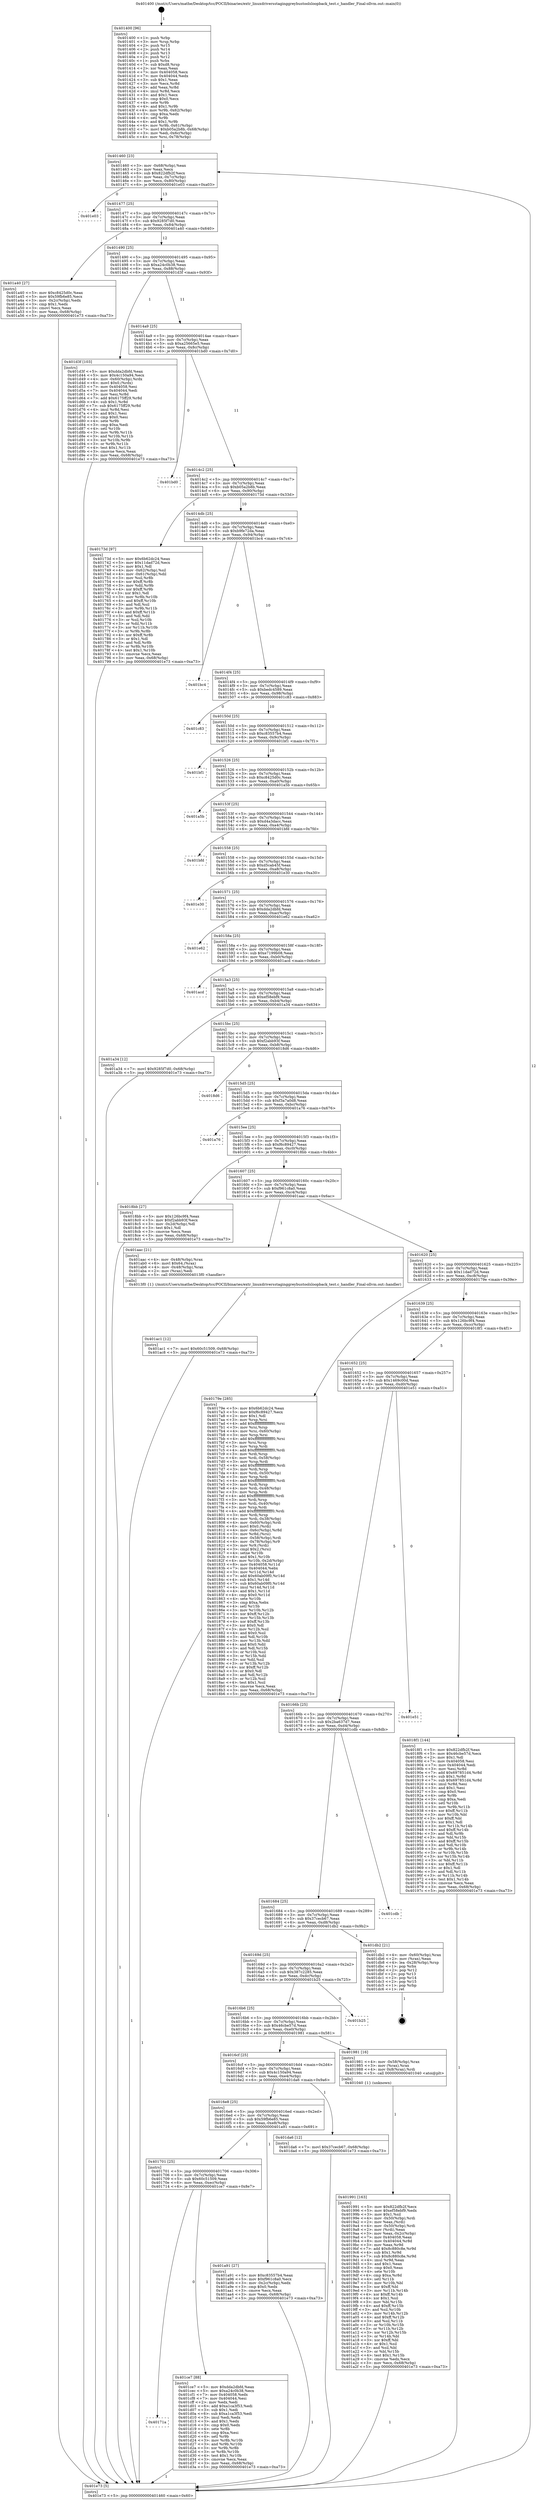 digraph "0x401400" {
  label = "0x401400 (/mnt/c/Users/mathe/Desktop/tcc/POCII/binaries/extr_linuxdriversstaginggreybustoolsloopback_test.c_handler_Final-ollvm.out::main(0))"
  labelloc = "t"
  node[shape=record]

  Entry [label="",width=0.3,height=0.3,shape=circle,fillcolor=black,style=filled]
  "0x401460" [label="{
     0x401460 [23]\l
     | [instrs]\l
     &nbsp;&nbsp;0x401460 \<+3\>: mov -0x68(%rbp),%eax\l
     &nbsp;&nbsp;0x401463 \<+2\>: mov %eax,%ecx\l
     &nbsp;&nbsp;0x401465 \<+6\>: sub $0x822dfb2f,%ecx\l
     &nbsp;&nbsp;0x40146b \<+3\>: mov %eax,-0x7c(%rbp)\l
     &nbsp;&nbsp;0x40146e \<+3\>: mov %ecx,-0x80(%rbp)\l
     &nbsp;&nbsp;0x401471 \<+6\>: je 0000000000401e03 \<main+0xa03\>\l
  }"]
  "0x401e03" [label="{
     0x401e03\l
  }", style=dashed]
  "0x401477" [label="{
     0x401477 [25]\l
     | [instrs]\l
     &nbsp;&nbsp;0x401477 \<+5\>: jmp 000000000040147c \<main+0x7c\>\l
     &nbsp;&nbsp;0x40147c \<+3\>: mov -0x7c(%rbp),%eax\l
     &nbsp;&nbsp;0x40147f \<+5\>: sub $0x9285f7d0,%eax\l
     &nbsp;&nbsp;0x401484 \<+6\>: mov %eax,-0x84(%rbp)\l
     &nbsp;&nbsp;0x40148a \<+6\>: je 0000000000401a40 \<main+0x640\>\l
  }"]
  Exit [label="",width=0.3,height=0.3,shape=circle,fillcolor=black,style=filled,peripheries=2]
  "0x401a40" [label="{
     0x401a40 [27]\l
     | [instrs]\l
     &nbsp;&nbsp;0x401a40 \<+5\>: mov $0xc8425d0c,%eax\l
     &nbsp;&nbsp;0x401a45 \<+5\>: mov $0x59fb6e85,%ecx\l
     &nbsp;&nbsp;0x401a4a \<+3\>: mov -0x2c(%rbp),%edx\l
     &nbsp;&nbsp;0x401a4d \<+3\>: cmp $0x1,%edx\l
     &nbsp;&nbsp;0x401a50 \<+3\>: cmovl %ecx,%eax\l
     &nbsp;&nbsp;0x401a53 \<+3\>: mov %eax,-0x68(%rbp)\l
     &nbsp;&nbsp;0x401a56 \<+5\>: jmp 0000000000401e73 \<main+0xa73\>\l
  }"]
  "0x401490" [label="{
     0x401490 [25]\l
     | [instrs]\l
     &nbsp;&nbsp;0x401490 \<+5\>: jmp 0000000000401495 \<main+0x95\>\l
     &nbsp;&nbsp;0x401495 \<+3\>: mov -0x7c(%rbp),%eax\l
     &nbsp;&nbsp;0x401498 \<+5\>: sub $0xa24c0b38,%eax\l
     &nbsp;&nbsp;0x40149d \<+6\>: mov %eax,-0x88(%rbp)\l
     &nbsp;&nbsp;0x4014a3 \<+6\>: je 0000000000401d3f \<main+0x93f\>\l
  }"]
  "0x40171a" [label="{
     0x40171a\l
  }", style=dashed]
  "0x401d3f" [label="{
     0x401d3f [103]\l
     | [instrs]\l
     &nbsp;&nbsp;0x401d3f \<+5\>: mov $0xdda2dbfd,%eax\l
     &nbsp;&nbsp;0x401d44 \<+5\>: mov $0x4c150a94,%ecx\l
     &nbsp;&nbsp;0x401d49 \<+4\>: mov -0x60(%rbp),%rdx\l
     &nbsp;&nbsp;0x401d4d \<+6\>: movl $0x0,(%rdx)\l
     &nbsp;&nbsp;0x401d53 \<+7\>: mov 0x404058,%esi\l
     &nbsp;&nbsp;0x401d5a \<+7\>: mov 0x404044,%edi\l
     &nbsp;&nbsp;0x401d61 \<+3\>: mov %esi,%r8d\l
     &nbsp;&nbsp;0x401d64 \<+7\>: add $0x6175ff29,%r8d\l
     &nbsp;&nbsp;0x401d6b \<+4\>: sub $0x1,%r8d\l
     &nbsp;&nbsp;0x401d6f \<+7\>: sub $0x6175ff29,%r8d\l
     &nbsp;&nbsp;0x401d76 \<+4\>: imul %r8d,%esi\l
     &nbsp;&nbsp;0x401d7a \<+3\>: and $0x1,%esi\l
     &nbsp;&nbsp;0x401d7d \<+3\>: cmp $0x0,%esi\l
     &nbsp;&nbsp;0x401d80 \<+4\>: sete %r9b\l
     &nbsp;&nbsp;0x401d84 \<+3\>: cmp $0xa,%edi\l
     &nbsp;&nbsp;0x401d87 \<+4\>: setl %r10b\l
     &nbsp;&nbsp;0x401d8b \<+3\>: mov %r9b,%r11b\l
     &nbsp;&nbsp;0x401d8e \<+3\>: and %r10b,%r11b\l
     &nbsp;&nbsp;0x401d91 \<+3\>: xor %r10b,%r9b\l
     &nbsp;&nbsp;0x401d94 \<+3\>: or %r9b,%r11b\l
     &nbsp;&nbsp;0x401d97 \<+4\>: test $0x1,%r11b\l
     &nbsp;&nbsp;0x401d9b \<+3\>: cmovne %ecx,%eax\l
     &nbsp;&nbsp;0x401d9e \<+3\>: mov %eax,-0x68(%rbp)\l
     &nbsp;&nbsp;0x401da1 \<+5\>: jmp 0000000000401e73 \<main+0xa73\>\l
  }"]
  "0x4014a9" [label="{
     0x4014a9 [25]\l
     | [instrs]\l
     &nbsp;&nbsp;0x4014a9 \<+5\>: jmp 00000000004014ae \<main+0xae\>\l
     &nbsp;&nbsp;0x4014ae \<+3\>: mov -0x7c(%rbp),%eax\l
     &nbsp;&nbsp;0x4014b1 \<+5\>: sub $0xa25665e5,%eax\l
     &nbsp;&nbsp;0x4014b6 \<+6\>: mov %eax,-0x8c(%rbp)\l
     &nbsp;&nbsp;0x4014bc \<+6\>: je 0000000000401bd0 \<main+0x7d0\>\l
  }"]
  "0x401ce7" [label="{
     0x401ce7 [88]\l
     | [instrs]\l
     &nbsp;&nbsp;0x401ce7 \<+5\>: mov $0xdda2dbfd,%eax\l
     &nbsp;&nbsp;0x401cec \<+5\>: mov $0xa24c0b38,%ecx\l
     &nbsp;&nbsp;0x401cf1 \<+7\>: mov 0x404058,%edx\l
     &nbsp;&nbsp;0x401cf8 \<+7\>: mov 0x404044,%esi\l
     &nbsp;&nbsp;0x401cff \<+2\>: mov %edx,%edi\l
     &nbsp;&nbsp;0x401d01 \<+6\>: add $0xa1ca3f53,%edi\l
     &nbsp;&nbsp;0x401d07 \<+3\>: sub $0x1,%edi\l
     &nbsp;&nbsp;0x401d0a \<+6\>: sub $0xa1ca3f53,%edi\l
     &nbsp;&nbsp;0x401d10 \<+3\>: imul %edi,%edx\l
     &nbsp;&nbsp;0x401d13 \<+3\>: and $0x1,%edx\l
     &nbsp;&nbsp;0x401d16 \<+3\>: cmp $0x0,%edx\l
     &nbsp;&nbsp;0x401d19 \<+4\>: sete %r8b\l
     &nbsp;&nbsp;0x401d1d \<+3\>: cmp $0xa,%esi\l
     &nbsp;&nbsp;0x401d20 \<+4\>: setl %r9b\l
     &nbsp;&nbsp;0x401d24 \<+3\>: mov %r8b,%r10b\l
     &nbsp;&nbsp;0x401d27 \<+3\>: and %r9b,%r10b\l
     &nbsp;&nbsp;0x401d2a \<+3\>: xor %r9b,%r8b\l
     &nbsp;&nbsp;0x401d2d \<+3\>: or %r8b,%r10b\l
     &nbsp;&nbsp;0x401d30 \<+4\>: test $0x1,%r10b\l
     &nbsp;&nbsp;0x401d34 \<+3\>: cmovne %ecx,%eax\l
     &nbsp;&nbsp;0x401d37 \<+3\>: mov %eax,-0x68(%rbp)\l
     &nbsp;&nbsp;0x401d3a \<+5\>: jmp 0000000000401e73 \<main+0xa73\>\l
  }"]
  "0x401bd0" [label="{
     0x401bd0\l
  }", style=dashed]
  "0x4014c2" [label="{
     0x4014c2 [25]\l
     | [instrs]\l
     &nbsp;&nbsp;0x4014c2 \<+5\>: jmp 00000000004014c7 \<main+0xc7\>\l
     &nbsp;&nbsp;0x4014c7 \<+3\>: mov -0x7c(%rbp),%eax\l
     &nbsp;&nbsp;0x4014ca \<+5\>: sub $0xb05a2b8b,%eax\l
     &nbsp;&nbsp;0x4014cf \<+6\>: mov %eax,-0x90(%rbp)\l
     &nbsp;&nbsp;0x4014d5 \<+6\>: je 000000000040173d \<main+0x33d\>\l
  }"]
  "0x401ac1" [label="{
     0x401ac1 [12]\l
     | [instrs]\l
     &nbsp;&nbsp;0x401ac1 \<+7\>: movl $0x60c51509,-0x68(%rbp)\l
     &nbsp;&nbsp;0x401ac8 \<+5\>: jmp 0000000000401e73 \<main+0xa73\>\l
  }"]
  "0x40173d" [label="{
     0x40173d [97]\l
     | [instrs]\l
     &nbsp;&nbsp;0x40173d \<+5\>: mov $0x6b62dc24,%eax\l
     &nbsp;&nbsp;0x401742 \<+5\>: mov $0x11dad72d,%ecx\l
     &nbsp;&nbsp;0x401747 \<+2\>: mov $0x1,%dl\l
     &nbsp;&nbsp;0x401749 \<+4\>: mov -0x62(%rbp),%sil\l
     &nbsp;&nbsp;0x40174d \<+4\>: mov -0x61(%rbp),%dil\l
     &nbsp;&nbsp;0x401751 \<+3\>: mov %sil,%r8b\l
     &nbsp;&nbsp;0x401754 \<+4\>: xor $0xff,%r8b\l
     &nbsp;&nbsp;0x401758 \<+3\>: mov %dil,%r9b\l
     &nbsp;&nbsp;0x40175b \<+4\>: xor $0xff,%r9b\l
     &nbsp;&nbsp;0x40175f \<+3\>: xor $0x1,%dl\l
     &nbsp;&nbsp;0x401762 \<+3\>: mov %r8b,%r10b\l
     &nbsp;&nbsp;0x401765 \<+4\>: and $0xff,%r10b\l
     &nbsp;&nbsp;0x401769 \<+3\>: and %dl,%sil\l
     &nbsp;&nbsp;0x40176c \<+3\>: mov %r9b,%r11b\l
     &nbsp;&nbsp;0x40176f \<+4\>: and $0xff,%r11b\l
     &nbsp;&nbsp;0x401773 \<+3\>: and %dl,%dil\l
     &nbsp;&nbsp;0x401776 \<+3\>: or %sil,%r10b\l
     &nbsp;&nbsp;0x401779 \<+3\>: or %dil,%r11b\l
     &nbsp;&nbsp;0x40177c \<+3\>: xor %r11b,%r10b\l
     &nbsp;&nbsp;0x40177f \<+3\>: or %r9b,%r8b\l
     &nbsp;&nbsp;0x401782 \<+4\>: xor $0xff,%r8b\l
     &nbsp;&nbsp;0x401786 \<+3\>: or $0x1,%dl\l
     &nbsp;&nbsp;0x401789 \<+3\>: and %dl,%r8b\l
     &nbsp;&nbsp;0x40178c \<+3\>: or %r8b,%r10b\l
     &nbsp;&nbsp;0x40178f \<+4\>: test $0x1,%r10b\l
     &nbsp;&nbsp;0x401793 \<+3\>: cmovne %ecx,%eax\l
     &nbsp;&nbsp;0x401796 \<+3\>: mov %eax,-0x68(%rbp)\l
     &nbsp;&nbsp;0x401799 \<+5\>: jmp 0000000000401e73 \<main+0xa73\>\l
  }"]
  "0x4014db" [label="{
     0x4014db [25]\l
     | [instrs]\l
     &nbsp;&nbsp;0x4014db \<+5\>: jmp 00000000004014e0 \<main+0xe0\>\l
     &nbsp;&nbsp;0x4014e0 \<+3\>: mov -0x7c(%rbp),%eax\l
     &nbsp;&nbsp;0x4014e3 \<+5\>: sub $0xb9fe72da,%eax\l
     &nbsp;&nbsp;0x4014e8 \<+6\>: mov %eax,-0x94(%rbp)\l
     &nbsp;&nbsp;0x4014ee \<+6\>: je 0000000000401bc4 \<main+0x7c4\>\l
  }"]
  "0x401e73" [label="{
     0x401e73 [5]\l
     | [instrs]\l
     &nbsp;&nbsp;0x401e73 \<+5\>: jmp 0000000000401460 \<main+0x60\>\l
  }"]
  "0x401400" [label="{
     0x401400 [96]\l
     | [instrs]\l
     &nbsp;&nbsp;0x401400 \<+1\>: push %rbp\l
     &nbsp;&nbsp;0x401401 \<+3\>: mov %rsp,%rbp\l
     &nbsp;&nbsp;0x401404 \<+2\>: push %r15\l
     &nbsp;&nbsp;0x401406 \<+2\>: push %r14\l
     &nbsp;&nbsp;0x401408 \<+2\>: push %r13\l
     &nbsp;&nbsp;0x40140a \<+2\>: push %r12\l
     &nbsp;&nbsp;0x40140c \<+1\>: push %rbx\l
     &nbsp;&nbsp;0x40140d \<+7\>: sub $0xd8,%rsp\l
     &nbsp;&nbsp;0x401414 \<+2\>: xor %eax,%eax\l
     &nbsp;&nbsp;0x401416 \<+7\>: mov 0x404058,%ecx\l
     &nbsp;&nbsp;0x40141d \<+7\>: mov 0x404044,%edx\l
     &nbsp;&nbsp;0x401424 \<+3\>: sub $0x1,%eax\l
     &nbsp;&nbsp;0x401427 \<+3\>: mov %ecx,%r8d\l
     &nbsp;&nbsp;0x40142a \<+3\>: add %eax,%r8d\l
     &nbsp;&nbsp;0x40142d \<+4\>: imul %r8d,%ecx\l
     &nbsp;&nbsp;0x401431 \<+3\>: and $0x1,%ecx\l
     &nbsp;&nbsp;0x401434 \<+3\>: cmp $0x0,%ecx\l
     &nbsp;&nbsp;0x401437 \<+4\>: sete %r9b\l
     &nbsp;&nbsp;0x40143b \<+4\>: and $0x1,%r9b\l
     &nbsp;&nbsp;0x40143f \<+4\>: mov %r9b,-0x62(%rbp)\l
     &nbsp;&nbsp;0x401443 \<+3\>: cmp $0xa,%edx\l
     &nbsp;&nbsp;0x401446 \<+4\>: setl %r9b\l
     &nbsp;&nbsp;0x40144a \<+4\>: and $0x1,%r9b\l
     &nbsp;&nbsp;0x40144e \<+4\>: mov %r9b,-0x61(%rbp)\l
     &nbsp;&nbsp;0x401452 \<+7\>: movl $0xb05a2b8b,-0x68(%rbp)\l
     &nbsp;&nbsp;0x401459 \<+3\>: mov %edi,-0x6c(%rbp)\l
     &nbsp;&nbsp;0x40145c \<+4\>: mov %rsi,-0x78(%rbp)\l
  }"]
  "0x401701" [label="{
     0x401701 [25]\l
     | [instrs]\l
     &nbsp;&nbsp;0x401701 \<+5\>: jmp 0000000000401706 \<main+0x306\>\l
     &nbsp;&nbsp;0x401706 \<+3\>: mov -0x7c(%rbp),%eax\l
     &nbsp;&nbsp;0x401709 \<+5\>: sub $0x60c51509,%eax\l
     &nbsp;&nbsp;0x40170e \<+6\>: mov %eax,-0xec(%rbp)\l
     &nbsp;&nbsp;0x401714 \<+6\>: je 0000000000401ce7 \<main+0x8e7\>\l
  }"]
  "0x401bc4" [label="{
     0x401bc4\l
  }", style=dashed]
  "0x4014f4" [label="{
     0x4014f4 [25]\l
     | [instrs]\l
     &nbsp;&nbsp;0x4014f4 \<+5\>: jmp 00000000004014f9 \<main+0xf9\>\l
     &nbsp;&nbsp;0x4014f9 \<+3\>: mov -0x7c(%rbp),%eax\l
     &nbsp;&nbsp;0x4014fc \<+5\>: sub $0xbedc4589,%eax\l
     &nbsp;&nbsp;0x401501 \<+6\>: mov %eax,-0x98(%rbp)\l
     &nbsp;&nbsp;0x401507 \<+6\>: je 0000000000401c83 \<main+0x883\>\l
  }"]
  "0x401a91" [label="{
     0x401a91 [27]\l
     | [instrs]\l
     &nbsp;&nbsp;0x401a91 \<+5\>: mov $0xc83557b4,%eax\l
     &nbsp;&nbsp;0x401a96 \<+5\>: mov $0xf961c8a0,%ecx\l
     &nbsp;&nbsp;0x401a9b \<+3\>: mov -0x2c(%rbp),%edx\l
     &nbsp;&nbsp;0x401a9e \<+3\>: cmp $0x0,%edx\l
     &nbsp;&nbsp;0x401aa1 \<+3\>: cmove %ecx,%eax\l
     &nbsp;&nbsp;0x401aa4 \<+3\>: mov %eax,-0x68(%rbp)\l
     &nbsp;&nbsp;0x401aa7 \<+5\>: jmp 0000000000401e73 \<main+0xa73\>\l
  }"]
  "0x401c83" [label="{
     0x401c83\l
  }", style=dashed]
  "0x40150d" [label="{
     0x40150d [25]\l
     | [instrs]\l
     &nbsp;&nbsp;0x40150d \<+5\>: jmp 0000000000401512 \<main+0x112\>\l
     &nbsp;&nbsp;0x401512 \<+3\>: mov -0x7c(%rbp),%eax\l
     &nbsp;&nbsp;0x401515 \<+5\>: sub $0xc83557b4,%eax\l
     &nbsp;&nbsp;0x40151a \<+6\>: mov %eax,-0x9c(%rbp)\l
     &nbsp;&nbsp;0x401520 \<+6\>: je 0000000000401bf1 \<main+0x7f1\>\l
  }"]
  "0x4016e8" [label="{
     0x4016e8 [25]\l
     | [instrs]\l
     &nbsp;&nbsp;0x4016e8 \<+5\>: jmp 00000000004016ed \<main+0x2ed\>\l
     &nbsp;&nbsp;0x4016ed \<+3\>: mov -0x7c(%rbp),%eax\l
     &nbsp;&nbsp;0x4016f0 \<+5\>: sub $0x59fb6e85,%eax\l
     &nbsp;&nbsp;0x4016f5 \<+6\>: mov %eax,-0xe8(%rbp)\l
     &nbsp;&nbsp;0x4016fb \<+6\>: je 0000000000401a91 \<main+0x691\>\l
  }"]
  "0x401bf1" [label="{
     0x401bf1\l
  }", style=dashed]
  "0x401526" [label="{
     0x401526 [25]\l
     | [instrs]\l
     &nbsp;&nbsp;0x401526 \<+5\>: jmp 000000000040152b \<main+0x12b\>\l
     &nbsp;&nbsp;0x40152b \<+3\>: mov -0x7c(%rbp),%eax\l
     &nbsp;&nbsp;0x40152e \<+5\>: sub $0xc8425d0c,%eax\l
     &nbsp;&nbsp;0x401533 \<+6\>: mov %eax,-0xa0(%rbp)\l
     &nbsp;&nbsp;0x401539 \<+6\>: je 0000000000401a5b \<main+0x65b\>\l
  }"]
  "0x401da6" [label="{
     0x401da6 [12]\l
     | [instrs]\l
     &nbsp;&nbsp;0x401da6 \<+7\>: movl $0x37cecb67,-0x68(%rbp)\l
     &nbsp;&nbsp;0x401dad \<+5\>: jmp 0000000000401e73 \<main+0xa73\>\l
  }"]
  "0x401a5b" [label="{
     0x401a5b\l
  }", style=dashed]
  "0x40153f" [label="{
     0x40153f [25]\l
     | [instrs]\l
     &nbsp;&nbsp;0x40153f \<+5\>: jmp 0000000000401544 \<main+0x144\>\l
     &nbsp;&nbsp;0x401544 \<+3\>: mov -0x7c(%rbp),%eax\l
     &nbsp;&nbsp;0x401547 \<+5\>: sub $0xd4a3dacc,%eax\l
     &nbsp;&nbsp;0x40154c \<+6\>: mov %eax,-0xa4(%rbp)\l
     &nbsp;&nbsp;0x401552 \<+6\>: je 0000000000401bfd \<main+0x7fd\>\l
  }"]
  "0x401991" [label="{
     0x401991 [163]\l
     | [instrs]\l
     &nbsp;&nbsp;0x401991 \<+5\>: mov $0x822dfb2f,%ecx\l
     &nbsp;&nbsp;0x401996 \<+5\>: mov $0xef58ebf9,%edx\l
     &nbsp;&nbsp;0x40199b \<+3\>: mov $0x1,%sil\l
     &nbsp;&nbsp;0x40199e \<+4\>: mov -0x50(%rbp),%rdi\l
     &nbsp;&nbsp;0x4019a2 \<+2\>: mov %eax,(%rdi)\l
     &nbsp;&nbsp;0x4019a4 \<+4\>: mov -0x50(%rbp),%rdi\l
     &nbsp;&nbsp;0x4019a8 \<+2\>: mov (%rdi),%eax\l
     &nbsp;&nbsp;0x4019aa \<+3\>: mov %eax,-0x2c(%rbp)\l
     &nbsp;&nbsp;0x4019ad \<+7\>: mov 0x404058,%eax\l
     &nbsp;&nbsp;0x4019b4 \<+8\>: mov 0x404044,%r8d\l
     &nbsp;&nbsp;0x4019bc \<+3\>: mov %eax,%r9d\l
     &nbsp;&nbsp;0x4019bf \<+7\>: add $0x8c880c8e,%r9d\l
     &nbsp;&nbsp;0x4019c6 \<+4\>: sub $0x1,%r9d\l
     &nbsp;&nbsp;0x4019ca \<+7\>: sub $0x8c880c8e,%r9d\l
     &nbsp;&nbsp;0x4019d1 \<+4\>: imul %r9d,%eax\l
     &nbsp;&nbsp;0x4019d5 \<+3\>: and $0x1,%eax\l
     &nbsp;&nbsp;0x4019d8 \<+3\>: cmp $0x0,%eax\l
     &nbsp;&nbsp;0x4019db \<+4\>: sete %r10b\l
     &nbsp;&nbsp;0x4019df \<+4\>: cmp $0xa,%r8d\l
     &nbsp;&nbsp;0x4019e3 \<+4\>: setl %r11b\l
     &nbsp;&nbsp;0x4019e7 \<+3\>: mov %r10b,%bl\l
     &nbsp;&nbsp;0x4019ea \<+3\>: xor $0xff,%bl\l
     &nbsp;&nbsp;0x4019ed \<+3\>: mov %r11b,%r14b\l
     &nbsp;&nbsp;0x4019f0 \<+4\>: xor $0xff,%r14b\l
     &nbsp;&nbsp;0x4019f4 \<+4\>: xor $0x1,%sil\l
     &nbsp;&nbsp;0x4019f8 \<+3\>: mov %bl,%r15b\l
     &nbsp;&nbsp;0x4019fb \<+4\>: and $0xff,%r15b\l
     &nbsp;&nbsp;0x4019ff \<+3\>: and %sil,%r10b\l
     &nbsp;&nbsp;0x401a02 \<+3\>: mov %r14b,%r12b\l
     &nbsp;&nbsp;0x401a05 \<+4\>: and $0xff,%r12b\l
     &nbsp;&nbsp;0x401a09 \<+3\>: and %sil,%r11b\l
     &nbsp;&nbsp;0x401a0c \<+3\>: or %r10b,%r15b\l
     &nbsp;&nbsp;0x401a0f \<+3\>: or %r11b,%r12b\l
     &nbsp;&nbsp;0x401a12 \<+3\>: xor %r12b,%r15b\l
     &nbsp;&nbsp;0x401a15 \<+3\>: or %r14b,%bl\l
     &nbsp;&nbsp;0x401a18 \<+3\>: xor $0xff,%bl\l
     &nbsp;&nbsp;0x401a1b \<+4\>: or $0x1,%sil\l
     &nbsp;&nbsp;0x401a1f \<+3\>: and %sil,%bl\l
     &nbsp;&nbsp;0x401a22 \<+3\>: or %bl,%r15b\l
     &nbsp;&nbsp;0x401a25 \<+4\>: test $0x1,%r15b\l
     &nbsp;&nbsp;0x401a29 \<+3\>: cmovne %edx,%ecx\l
     &nbsp;&nbsp;0x401a2c \<+3\>: mov %ecx,-0x68(%rbp)\l
     &nbsp;&nbsp;0x401a2f \<+5\>: jmp 0000000000401e73 \<main+0xa73\>\l
  }"]
  "0x401bfd" [label="{
     0x401bfd\l
  }", style=dashed]
  "0x401558" [label="{
     0x401558 [25]\l
     | [instrs]\l
     &nbsp;&nbsp;0x401558 \<+5\>: jmp 000000000040155d \<main+0x15d\>\l
     &nbsp;&nbsp;0x40155d \<+3\>: mov -0x7c(%rbp),%eax\l
     &nbsp;&nbsp;0x401560 \<+5\>: sub $0xd5cab45f,%eax\l
     &nbsp;&nbsp;0x401565 \<+6\>: mov %eax,-0xa8(%rbp)\l
     &nbsp;&nbsp;0x40156b \<+6\>: je 0000000000401e30 \<main+0xa30\>\l
  }"]
  "0x4016cf" [label="{
     0x4016cf [25]\l
     | [instrs]\l
     &nbsp;&nbsp;0x4016cf \<+5\>: jmp 00000000004016d4 \<main+0x2d4\>\l
     &nbsp;&nbsp;0x4016d4 \<+3\>: mov -0x7c(%rbp),%eax\l
     &nbsp;&nbsp;0x4016d7 \<+5\>: sub $0x4c150a94,%eax\l
     &nbsp;&nbsp;0x4016dc \<+6\>: mov %eax,-0xe4(%rbp)\l
     &nbsp;&nbsp;0x4016e2 \<+6\>: je 0000000000401da6 \<main+0x9a6\>\l
  }"]
  "0x401e30" [label="{
     0x401e30\l
  }", style=dashed]
  "0x401571" [label="{
     0x401571 [25]\l
     | [instrs]\l
     &nbsp;&nbsp;0x401571 \<+5\>: jmp 0000000000401576 \<main+0x176\>\l
     &nbsp;&nbsp;0x401576 \<+3\>: mov -0x7c(%rbp),%eax\l
     &nbsp;&nbsp;0x401579 \<+5\>: sub $0xdda2dbfd,%eax\l
     &nbsp;&nbsp;0x40157e \<+6\>: mov %eax,-0xac(%rbp)\l
     &nbsp;&nbsp;0x401584 \<+6\>: je 0000000000401e62 \<main+0xa62\>\l
  }"]
  "0x401981" [label="{
     0x401981 [16]\l
     | [instrs]\l
     &nbsp;&nbsp;0x401981 \<+4\>: mov -0x58(%rbp),%rax\l
     &nbsp;&nbsp;0x401985 \<+3\>: mov (%rax),%rax\l
     &nbsp;&nbsp;0x401988 \<+4\>: mov 0x8(%rax),%rdi\l
     &nbsp;&nbsp;0x40198c \<+5\>: call 0000000000401040 \<atoi@plt\>\l
     | [calls]\l
     &nbsp;&nbsp;0x401040 \{1\} (unknown)\l
  }"]
  "0x401e62" [label="{
     0x401e62\l
  }", style=dashed]
  "0x40158a" [label="{
     0x40158a [25]\l
     | [instrs]\l
     &nbsp;&nbsp;0x40158a \<+5\>: jmp 000000000040158f \<main+0x18f\>\l
     &nbsp;&nbsp;0x40158f \<+3\>: mov -0x7c(%rbp),%eax\l
     &nbsp;&nbsp;0x401592 \<+5\>: sub $0xe7199b08,%eax\l
     &nbsp;&nbsp;0x401597 \<+6\>: mov %eax,-0xb0(%rbp)\l
     &nbsp;&nbsp;0x40159d \<+6\>: je 0000000000401acd \<main+0x6cd\>\l
  }"]
  "0x4016b6" [label="{
     0x4016b6 [25]\l
     | [instrs]\l
     &nbsp;&nbsp;0x4016b6 \<+5\>: jmp 00000000004016bb \<main+0x2bb\>\l
     &nbsp;&nbsp;0x4016bb \<+3\>: mov -0x7c(%rbp),%eax\l
     &nbsp;&nbsp;0x4016be \<+5\>: sub $0x46cbe57d,%eax\l
     &nbsp;&nbsp;0x4016c3 \<+6\>: mov %eax,-0xe0(%rbp)\l
     &nbsp;&nbsp;0x4016c9 \<+6\>: je 0000000000401981 \<main+0x581\>\l
  }"]
  "0x401acd" [label="{
     0x401acd\l
  }", style=dashed]
  "0x4015a3" [label="{
     0x4015a3 [25]\l
     | [instrs]\l
     &nbsp;&nbsp;0x4015a3 \<+5\>: jmp 00000000004015a8 \<main+0x1a8\>\l
     &nbsp;&nbsp;0x4015a8 \<+3\>: mov -0x7c(%rbp),%eax\l
     &nbsp;&nbsp;0x4015ab \<+5\>: sub $0xef58ebf9,%eax\l
     &nbsp;&nbsp;0x4015b0 \<+6\>: mov %eax,-0xb4(%rbp)\l
     &nbsp;&nbsp;0x4015b6 \<+6\>: je 0000000000401a34 \<main+0x634\>\l
  }"]
  "0x401b25" [label="{
     0x401b25\l
  }", style=dashed]
  "0x401a34" [label="{
     0x401a34 [12]\l
     | [instrs]\l
     &nbsp;&nbsp;0x401a34 \<+7\>: movl $0x9285f7d0,-0x68(%rbp)\l
     &nbsp;&nbsp;0x401a3b \<+5\>: jmp 0000000000401e73 \<main+0xa73\>\l
  }"]
  "0x4015bc" [label="{
     0x4015bc [25]\l
     | [instrs]\l
     &nbsp;&nbsp;0x4015bc \<+5\>: jmp 00000000004015c1 \<main+0x1c1\>\l
     &nbsp;&nbsp;0x4015c1 \<+3\>: mov -0x7c(%rbp),%eax\l
     &nbsp;&nbsp;0x4015c4 \<+5\>: sub $0xf2abb93f,%eax\l
     &nbsp;&nbsp;0x4015c9 \<+6\>: mov %eax,-0xb8(%rbp)\l
     &nbsp;&nbsp;0x4015cf \<+6\>: je 00000000004018d6 \<main+0x4d6\>\l
  }"]
  "0x40169d" [label="{
     0x40169d [25]\l
     | [instrs]\l
     &nbsp;&nbsp;0x40169d \<+5\>: jmp 00000000004016a2 \<main+0x2a2\>\l
     &nbsp;&nbsp;0x4016a2 \<+3\>: mov -0x7c(%rbp),%eax\l
     &nbsp;&nbsp;0x4016a5 \<+5\>: sub $0x387c2285,%eax\l
     &nbsp;&nbsp;0x4016aa \<+6\>: mov %eax,-0xdc(%rbp)\l
     &nbsp;&nbsp;0x4016b0 \<+6\>: je 0000000000401b25 \<main+0x725\>\l
  }"]
  "0x4018d6" [label="{
     0x4018d6\l
  }", style=dashed]
  "0x4015d5" [label="{
     0x4015d5 [25]\l
     | [instrs]\l
     &nbsp;&nbsp;0x4015d5 \<+5\>: jmp 00000000004015da \<main+0x1da\>\l
     &nbsp;&nbsp;0x4015da \<+3\>: mov -0x7c(%rbp),%eax\l
     &nbsp;&nbsp;0x4015dd \<+5\>: sub $0xf3a7a0d8,%eax\l
     &nbsp;&nbsp;0x4015e2 \<+6\>: mov %eax,-0xbc(%rbp)\l
     &nbsp;&nbsp;0x4015e8 \<+6\>: je 0000000000401a76 \<main+0x676\>\l
  }"]
  "0x401db2" [label="{
     0x401db2 [21]\l
     | [instrs]\l
     &nbsp;&nbsp;0x401db2 \<+4\>: mov -0x60(%rbp),%rax\l
     &nbsp;&nbsp;0x401db6 \<+2\>: mov (%rax),%eax\l
     &nbsp;&nbsp;0x401db8 \<+4\>: lea -0x28(%rbp),%rsp\l
     &nbsp;&nbsp;0x401dbc \<+1\>: pop %rbx\l
     &nbsp;&nbsp;0x401dbd \<+2\>: pop %r12\l
     &nbsp;&nbsp;0x401dbf \<+2\>: pop %r13\l
     &nbsp;&nbsp;0x401dc1 \<+2\>: pop %r14\l
     &nbsp;&nbsp;0x401dc3 \<+2\>: pop %r15\l
     &nbsp;&nbsp;0x401dc5 \<+1\>: pop %rbp\l
     &nbsp;&nbsp;0x401dc6 \<+1\>: ret\l
  }"]
  "0x401a76" [label="{
     0x401a76\l
  }", style=dashed]
  "0x4015ee" [label="{
     0x4015ee [25]\l
     | [instrs]\l
     &nbsp;&nbsp;0x4015ee \<+5\>: jmp 00000000004015f3 \<main+0x1f3\>\l
     &nbsp;&nbsp;0x4015f3 \<+3\>: mov -0x7c(%rbp),%eax\l
     &nbsp;&nbsp;0x4015f6 \<+5\>: sub $0xf6c89427,%eax\l
     &nbsp;&nbsp;0x4015fb \<+6\>: mov %eax,-0xc0(%rbp)\l
     &nbsp;&nbsp;0x401601 \<+6\>: je 00000000004018bb \<main+0x4bb\>\l
  }"]
  "0x401684" [label="{
     0x401684 [25]\l
     | [instrs]\l
     &nbsp;&nbsp;0x401684 \<+5\>: jmp 0000000000401689 \<main+0x289\>\l
     &nbsp;&nbsp;0x401689 \<+3\>: mov -0x7c(%rbp),%eax\l
     &nbsp;&nbsp;0x40168c \<+5\>: sub $0x37cecb67,%eax\l
     &nbsp;&nbsp;0x401691 \<+6\>: mov %eax,-0xd8(%rbp)\l
     &nbsp;&nbsp;0x401697 \<+6\>: je 0000000000401db2 \<main+0x9b2\>\l
  }"]
  "0x4018bb" [label="{
     0x4018bb [27]\l
     | [instrs]\l
     &nbsp;&nbsp;0x4018bb \<+5\>: mov $0x126bc9f4,%eax\l
     &nbsp;&nbsp;0x4018c0 \<+5\>: mov $0xf2abb93f,%ecx\l
     &nbsp;&nbsp;0x4018c5 \<+3\>: mov -0x2d(%rbp),%dl\l
     &nbsp;&nbsp;0x4018c8 \<+3\>: test $0x1,%dl\l
     &nbsp;&nbsp;0x4018cb \<+3\>: cmovne %ecx,%eax\l
     &nbsp;&nbsp;0x4018ce \<+3\>: mov %eax,-0x68(%rbp)\l
     &nbsp;&nbsp;0x4018d1 \<+5\>: jmp 0000000000401e73 \<main+0xa73\>\l
  }"]
  "0x401607" [label="{
     0x401607 [25]\l
     | [instrs]\l
     &nbsp;&nbsp;0x401607 \<+5\>: jmp 000000000040160c \<main+0x20c\>\l
     &nbsp;&nbsp;0x40160c \<+3\>: mov -0x7c(%rbp),%eax\l
     &nbsp;&nbsp;0x40160f \<+5\>: sub $0xf961c8a0,%eax\l
     &nbsp;&nbsp;0x401614 \<+6\>: mov %eax,-0xc4(%rbp)\l
     &nbsp;&nbsp;0x40161a \<+6\>: je 0000000000401aac \<main+0x6ac\>\l
  }"]
  "0x401cdb" [label="{
     0x401cdb\l
  }", style=dashed]
  "0x401aac" [label="{
     0x401aac [21]\l
     | [instrs]\l
     &nbsp;&nbsp;0x401aac \<+4\>: mov -0x48(%rbp),%rax\l
     &nbsp;&nbsp;0x401ab0 \<+6\>: movl $0x64,(%rax)\l
     &nbsp;&nbsp;0x401ab6 \<+4\>: mov -0x48(%rbp),%rax\l
     &nbsp;&nbsp;0x401aba \<+2\>: mov (%rax),%edi\l
     &nbsp;&nbsp;0x401abc \<+5\>: call 00000000004013f0 \<handler\>\l
     | [calls]\l
     &nbsp;&nbsp;0x4013f0 \{1\} (/mnt/c/Users/mathe/Desktop/tcc/POCII/binaries/extr_linuxdriversstaginggreybustoolsloopback_test.c_handler_Final-ollvm.out::handler)\l
  }"]
  "0x401620" [label="{
     0x401620 [25]\l
     | [instrs]\l
     &nbsp;&nbsp;0x401620 \<+5\>: jmp 0000000000401625 \<main+0x225\>\l
     &nbsp;&nbsp;0x401625 \<+3\>: mov -0x7c(%rbp),%eax\l
     &nbsp;&nbsp;0x401628 \<+5\>: sub $0x11dad72d,%eax\l
     &nbsp;&nbsp;0x40162d \<+6\>: mov %eax,-0xc8(%rbp)\l
     &nbsp;&nbsp;0x401633 \<+6\>: je 000000000040179e \<main+0x39e\>\l
  }"]
  "0x40166b" [label="{
     0x40166b [25]\l
     | [instrs]\l
     &nbsp;&nbsp;0x40166b \<+5\>: jmp 0000000000401670 \<main+0x270\>\l
     &nbsp;&nbsp;0x401670 \<+3\>: mov -0x7c(%rbp),%eax\l
     &nbsp;&nbsp;0x401673 \<+5\>: sub $0x2ba637d7,%eax\l
     &nbsp;&nbsp;0x401678 \<+6\>: mov %eax,-0xd4(%rbp)\l
     &nbsp;&nbsp;0x40167e \<+6\>: je 0000000000401cdb \<main+0x8db\>\l
  }"]
  "0x40179e" [label="{
     0x40179e [285]\l
     | [instrs]\l
     &nbsp;&nbsp;0x40179e \<+5\>: mov $0x6b62dc24,%eax\l
     &nbsp;&nbsp;0x4017a3 \<+5\>: mov $0xf6c89427,%ecx\l
     &nbsp;&nbsp;0x4017a8 \<+2\>: mov $0x1,%dl\l
     &nbsp;&nbsp;0x4017aa \<+3\>: mov %rsp,%rsi\l
     &nbsp;&nbsp;0x4017ad \<+4\>: add $0xfffffffffffffff0,%rsi\l
     &nbsp;&nbsp;0x4017b1 \<+3\>: mov %rsi,%rsp\l
     &nbsp;&nbsp;0x4017b4 \<+4\>: mov %rsi,-0x60(%rbp)\l
     &nbsp;&nbsp;0x4017b8 \<+3\>: mov %rsp,%rsi\l
     &nbsp;&nbsp;0x4017bb \<+4\>: add $0xfffffffffffffff0,%rsi\l
     &nbsp;&nbsp;0x4017bf \<+3\>: mov %rsi,%rsp\l
     &nbsp;&nbsp;0x4017c2 \<+3\>: mov %rsp,%rdi\l
     &nbsp;&nbsp;0x4017c5 \<+4\>: add $0xfffffffffffffff0,%rdi\l
     &nbsp;&nbsp;0x4017c9 \<+3\>: mov %rdi,%rsp\l
     &nbsp;&nbsp;0x4017cc \<+4\>: mov %rdi,-0x58(%rbp)\l
     &nbsp;&nbsp;0x4017d0 \<+3\>: mov %rsp,%rdi\l
     &nbsp;&nbsp;0x4017d3 \<+4\>: add $0xfffffffffffffff0,%rdi\l
     &nbsp;&nbsp;0x4017d7 \<+3\>: mov %rdi,%rsp\l
     &nbsp;&nbsp;0x4017da \<+4\>: mov %rdi,-0x50(%rbp)\l
     &nbsp;&nbsp;0x4017de \<+3\>: mov %rsp,%rdi\l
     &nbsp;&nbsp;0x4017e1 \<+4\>: add $0xfffffffffffffff0,%rdi\l
     &nbsp;&nbsp;0x4017e5 \<+3\>: mov %rdi,%rsp\l
     &nbsp;&nbsp;0x4017e8 \<+4\>: mov %rdi,-0x48(%rbp)\l
     &nbsp;&nbsp;0x4017ec \<+3\>: mov %rsp,%rdi\l
     &nbsp;&nbsp;0x4017ef \<+4\>: add $0xfffffffffffffff0,%rdi\l
     &nbsp;&nbsp;0x4017f3 \<+3\>: mov %rdi,%rsp\l
     &nbsp;&nbsp;0x4017f6 \<+4\>: mov %rdi,-0x40(%rbp)\l
     &nbsp;&nbsp;0x4017fa \<+3\>: mov %rsp,%rdi\l
     &nbsp;&nbsp;0x4017fd \<+4\>: add $0xfffffffffffffff0,%rdi\l
     &nbsp;&nbsp;0x401801 \<+3\>: mov %rdi,%rsp\l
     &nbsp;&nbsp;0x401804 \<+4\>: mov %rdi,-0x38(%rbp)\l
     &nbsp;&nbsp;0x401808 \<+4\>: mov -0x60(%rbp),%rdi\l
     &nbsp;&nbsp;0x40180c \<+6\>: movl $0x0,(%rdi)\l
     &nbsp;&nbsp;0x401812 \<+4\>: mov -0x6c(%rbp),%r8d\l
     &nbsp;&nbsp;0x401816 \<+3\>: mov %r8d,(%rsi)\l
     &nbsp;&nbsp;0x401819 \<+4\>: mov -0x58(%rbp),%rdi\l
     &nbsp;&nbsp;0x40181d \<+4\>: mov -0x78(%rbp),%r9\l
     &nbsp;&nbsp;0x401821 \<+3\>: mov %r9,(%rdi)\l
     &nbsp;&nbsp;0x401824 \<+3\>: cmpl $0x2,(%rsi)\l
     &nbsp;&nbsp;0x401827 \<+4\>: setne %r10b\l
     &nbsp;&nbsp;0x40182b \<+4\>: and $0x1,%r10b\l
     &nbsp;&nbsp;0x40182f \<+4\>: mov %r10b,-0x2d(%rbp)\l
     &nbsp;&nbsp;0x401833 \<+8\>: mov 0x404058,%r11d\l
     &nbsp;&nbsp;0x40183b \<+7\>: mov 0x404044,%ebx\l
     &nbsp;&nbsp;0x401842 \<+3\>: mov %r11d,%r14d\l
     &nbsp;&nbsp;0x401845 \<+7\>: add $0x60ab09f0,%r14d\l
     &nbsp;&nbsp;0x40184c \<+4\>: sub $0x1,%r14d\l
     &nbsp;&nbsp;0x401850 \<+7\>: sub $0x60ab09f0,%r14d\l
     &nbsp;&nbsp;0x401857 \<+4\>: imul %r14d,%r11d\l
     &nbsp;&nbsp;0x40185b \<+4\>: and $0x1,%r11d\l
     &nbsp;&nbsp;0x40185f \<+4\>: cmp $0x0,%r11d\l
     &nbsp;&nbsp;0x401863 \<+4\>: sete %r10b\l
     &nbsp;&nbsp;0x401867 \<+3\>: cmp $0xa,%ebx\l
     &nbsp;&nbsp;0x40186a \<+4\>: setl %r15b\l
     &nbsp;&nbsp;0x40186e \<+3\>: mov %r10b,%r12b\l
     &nbsp;&nbsp;0x401871 \<+4\>: xor $0xff,%r12b\l
     &nbsp;&nbsp;0x401875 \<+3\>: mov %r15b,%r13b\l
     &nbsp;&nbsp;0x401878 \<+4\>: xor $0xff,%r13b\l
     &nbsp;&nbsp;0x40187c \<+3\>: xor $0x0,%dl\l
     &nbsp;&nbsp;0x40187f \<+3\>: mov %r12b,%sil\l
     &nbsp;&nbsp;0x401882 \<+4\>: and $0x0,%sil\l
     &nbsp;&nbsp;0x401886 \<+3\>: and %dl,%r10b\l
     &nbsp;&nbsp;0x401889 \<+3\>: mov %r13b,%dil\l
     &nbsp;&nbsp;0x40188c \<+4\>: and $0x0,%dil\l
     &nbsp;&nbsp;0x401890 \<+3\>: and %dl,%r15b\l
     &nbsp;&nbsp;0x401893 \<+3\>: or %r10b,%sil\l
     &nbsp;&nbsp;0x401896 \<+3\>: or %r15b,%dil\l
     &nbsp;&nbsp;0x401899 \<+3\>: xor %dil,%sil\l
     &nbsp;&nbsp;0x40189c \<+3\>: or %r13b,%r12b\l
     &nbsp;&nbsp;0x40189f \<+4\>: xor $0xff,%r12b\l
     &nbsp;&nbsp;0x4018a3 \<+3\>: or $0x0,%dl\l
     &nbsp;&nbsp;0x4018a6 \<+3\>: and %dl,%r12b\l
     &nbsp;&nbsp;0x4018a9 \<+3\>: or %r12b,%sil\l
     &nbsp;&nbsp;0x4018ac \<+4\>: test $0x1,%sil\l
     &nbsp;&nbsp;0x4018b0 \<+3\>: cmovne %ecx,%eax\l
     &nbsp;&nbsp;0x4018b3 \<+3\>: mov %eax,-0x68(%rbp)\l
     &nbsp;&nbsp;0x4018b6 \<+5\>: jmp 0000000000401e73 \<main+0xa73\>\l
  }"]
  "0x401639" [label="{
     0x401639 [25]\l
     | [instrs]\l
     &nbsp;&nbsp;0x401639 \<+5\>: jmp 000000000040163e \<main+0x23e\>\l
     &nbsp;&nbsp;0x40163e \<+3\>: mov -0x7c(%rbp),%eax\l
     &nbsp;&nbsp;0x401641 \<+5\>: sub $0x126bc9f4,%eax\l
     &nbsp;&nbsp;0x401646 \<+6\>: mov %eax,-0xcc(%rbp)\l
     &nbsp;&nbsp;0x40164c \<+6\>: je 00000000004018f1 \<main+0x4f1\>\l
  }"]
  "0x401e51" [label="{
     0x401e51\l
  }", style=dashed]
  "0x401652" [label="{
     0x401652 [25]\l
     | [instrs]\l
     &nbsp;&nbsp;0x401652 \<+5\>: jmp 0000000000401657 \<main+0x257\>\l
     &nbsp;&nbsp;0x401657 \<+3\>: mov -0x7c(%rbp),%eax\l
     &nbsp;&nbsp;0x40165a \<+5\>: sub $0x1469c00d,%eax\l
     &nbsp;&nbsp;0x40165f \<+6\>: mov %eax,-0xd0(%rbp)\l
     &nbsp;&nbsp;0x401665 \<+6\>: je 0000000000401e51 \<main+0xa51\>\l
  }"]
  "0x4018f1" [label="{
     0x4018f1 [144]\l
     | [instrs]\l
     &nbsp;&nbsp;0x4018f1 \<+5\>: mov $0x822dfb2f,%eax\l
     &nbsp;&nbsp;0x4018f6 \<+5\>: mov $0x46cbe57d,%ecx\l
     &nbsp;&nbsp;0x4018fb \<+2\>: mov $0x1,%dl\l
     &nbsp;&nbsp;0x4018fd \<+7\>: mov 0x404058,%esi\l
     &nbsp;&nbsp;0x401904 \<+7\>: mov 0x404044,%edi\l
     &nbsp;&nbsp;0x40190b \<+3\>: mov %esi,%r8d\l
     &nbsp;&nbsp;0x40190e \<+7\>: add $0x697851d4,%r8d\l
     &nbsp;&nbsp;0x401915 \<+4\>: sub $0x1,%r8d\l
     &nbsp;&nbsp;0x401919 \<+7\>: sub $0x697851d4,%r8d\l
     &nbsp;&nbsp;0x401920 \<+4\>: imul %r8d,%esi\l
     &nbsp;&nbsp;0x401924 \<+3\>: and $0x1,%esi\l
     &nbsp;&nbsp;0x401927 \<+3\>: cmp $0x0,%esi\l
     &nbsp;&nbsp;0x40192a \<+4\>: sete %r9b\l
     &nbsp;&nbsp;0x40192e \<+3\>: cmp $0xa,%edi\l
     &nbsp;&nbsp;0x401931 \<+4\>: setl %r10b\l
     &nbsp;&nbsp;0x401935 \<+3\>: mov %r9b,%r11b\l
     &nbsp;&nbsp;0x401938 \<+4\>: xor $0xff,%r11b\l
     &nbsp;&nbsp;0x40193c \<+3\>: mov %r10b,%bl\l
     &nbsp;&nbsp;0x40193f \<+3\>: xor $0xff,%bl\l
     &nbsp;&nbsp;0x401942 \<+3\>: xor $0x1,%dl\l
     &nbsp;&nbsp;0x401945 \<+3\>: mov %r11b,%r14b\l
     &nbsp;&nbsp;0x401948 \<+4\>: and $0xff,%r14b\l
     &nbsp;&nbsp;0x40194c \<+3\>: and %dl,%r9b\l
     &nbsp;&nbsp;0x40194f \<+3\>: mov %bl,%r15b\l
     &nbsp;&nbsp;0x401952 \<+4\>: and $0xff,%r15b\l
     &nbsp;&nbsp;0x401956 \<+3\>: and %dl,%r10b\l
     &nbsp;&nbsp;0x401959 \<+3\>: or %r9b,%r14b\l
     &nbsp;&nbsp;0x40195c \<+3\>: or %r10b,%r15b\l
     &nbsp;&nbsp;0x40195f \<+3\>: xor %r15b,%r14b\l
     &nbsp;&nbsp;0x401962 \<+3\>: or %bl,%r11b\l
     &nbsp;&nbsp;0x401965 \<+4\>: xor $0xff,%r11b\l
     &nbsp;&nbsp;0x401969 \<+3\>: or $0x1,%dl\l
     &nbsp;&nbsp;0x40196c \<+3\>: and %dl,%r11b\l
     &nbsp;&nbsp;0x40196f \<+3\>: or %r11b,%r14b\l
     &nbsp;&nbsp;0x401972 \<+4\>: test $0x1,%r14b\l
     &nbsp;&nbsp;0x401976 \<+3\>: cmovne %ecx,%eax\l
     &nbsp;&nbsp;0x401979 \<+3\>: mov %eax,-0x68(%rbp)\l
     &nbsp;&nbsp;0x40197c \<+5\>: jmp 0000000000401e73 \<main+0xa73\>\l
  }"]
  Entry -> "0x401400" [label=" 1"]
  "0x401460" -> "0x401e03" [label=" 0"]
  "0x401460" -> "0x401477" [label=" 13"]
  "0x401db2" -> Exit [label=" 1"]
  "0x401477" -> "0x401a40" [label=" 1"]
  "0x401477" -> "0x401490" [label=" 12"]
  "0x401da6" -> "0x401e73" [label=" 1"]
  "0x401490" -> "0x401d3f" [label=" 1"]
  "0x401490" -> "0x4014a9" [label=" 11"]
  "0x401d3f" -> "0x401e73" [label=" 1"]
  "0x4014a9" -> "0x401bd0" [label=" 0"]
  "0x4014a9" -> "0x4014c2" [label=" 11"]
  "0x401ce7" -> "0x401e73" [label=" 1"]
  "0x4014c2" -> "0x40173d" [label=" 1"]
  "0x4014c2" -> "0x4014db" [label=" 10"]
  "0x40173d" -> "0x401e73" [label=" 1"]
  "0x401400" -> "0x401460" [label=" 1"]
  "0x401e73" -> "0x401460" [label=" 12"]
  "0x401701" -> "0x401ce7" [label=" 1"]
  "0x4014db" -> "0x401bc4" [label=" 0"]
  "0x4014db" -> "0x4014f4" [label=" 10"]
  "0x401701" -> "0x40171a" [label=" 0"]
  "0x4014f4" -> "0x401c83" [label=" 0"]
  "0x4014f4" -> "0x40150d" [label=" 10"]
  "0x401ac1" -> "0x401e73" [label=" 1"]
  "0x40150d" -> "0x401bf1" [label=" 0"]
  "0x40150d" -> "0x401526" [label=" 10"]
  "0x401a91" -> "0x401e73" [label=" 1"]
  "0x401526" -> "0x401a5b" [label=" 0"]
  "0x401526" -> "0x40153f" [label=" 10"]
  "0x4016e8" -> "0x401701" [label=" 1"]
  "0x40153f" -> "0x401bfd" [label=" 0"]
  "0x40153f" -> "0x401558" [label=" 10"]
  "0x401aac" -> "0x401ac1" [label=" 1"]
  "0x401558" -> "0x401e30" [label=" 0"]
  "0x401558" -> "0x401571" [label=" 10"]
  "0x4016cf" -> "0x4016e8" [label=" 2"]
  "0x401571" -> "0x401e62" [label=" 0"]
  "0x401571" -> "0x40158a" [label=" 10"]
  "0x4016cf" -> "0x401da6" [label=" 1"]
  "0x40158a" -> "0x401acd" [label=" 0"]
  "0x40158a" -> "0x4015a3" [label=" 10"]
  "0x401a40" -> "0x401e73" [label=" 1"]
  "0x4015a3" -> "0x401a34" [label=" 1"]
  "0x4015a3" -> "0x4015bc" [label=" 9"]
  "0x401a34" -> "0x401e73" [label=" 1"]
  "0x4015bc" -> "0x4018d6" [label=" 0"]
  "0x4015bc" -> "0x4015d5" [label=" 9"]
  "0x401981" -> "0x401991" [label=" 1"]
  "0x4015d5" -> "0x401a76" [label=" 0"]
  "0x4015d5" -> "0x4015ee" [label=" 9"]
  "0x4016b6" -> "0x4016cf" [label=" 3"]
  "0x4015ee" -> "0x4018bb" [label=" 1"]
  "0x4015ee" -> "0x401607" [label=" 8"]
  "0x4016e8" -> "0x401a91" [label=" 1"]
  "0x401607" -> "0x401aac" [label=" 1"]
  "0x401607" -> "0x401620" [label=" 7"]
  "0x40169d" -> "0x4016b6" [label=" 4"]
  "0x401620" -> "0x40179e" [label=" 1"]
  "0x401620" -> "0x401639" [label=" 6"]
  "0x401991" -> "0x401e73" [label=" 1"]
  "0x40179e" -> "0x401e73" [label=" 1"]
  "0x4018bb" -> "0x401e73" [label=" 1"]
  "0x401684" -> "0x40169d" [label=" 4"]
  "0x401639" -> "0x4018f1" [label=" 1"]
  "0x401639" -> "0x401652" [label=" 5"]
  "0x4018f1" -> "0x401e73" [label=" 1"]
  "0x401684" -> "0x401db2" [label=" 1"]
  "0x401652" -> "0x401e51" [label=" 0"]
  "0x401652" -> "0x40166b" [label=" 5"]
  "0x40169d" -> "0x401b25" [label=" 0"]
  "0x40166b" -> "0x401cdb" [label=" 0"]
  "0x40166b" -> "0x401684" [label=" 5"]
  "0x4016b6" -> "0x401981" [label=" 1"]
}
